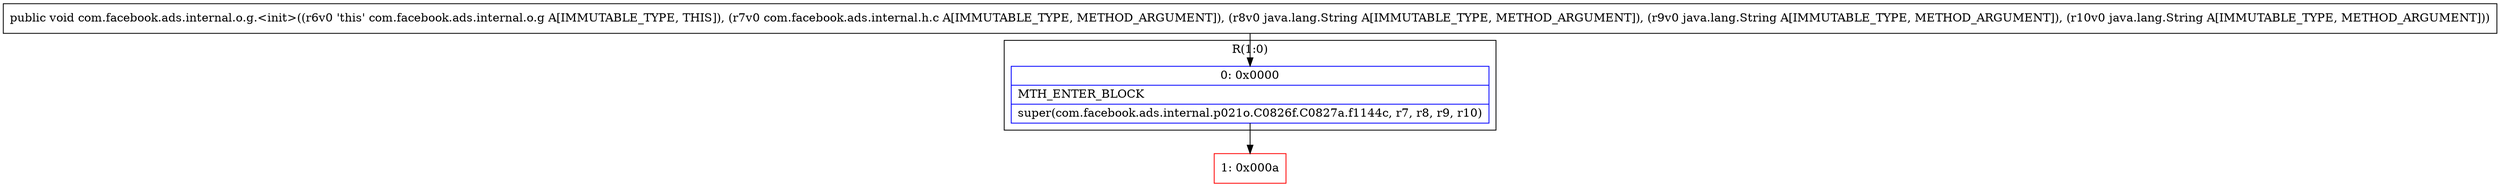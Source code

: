 digraph "CFG forcom.facebook.ads.internal.o.g.\<init\>(Lcom\/facebook\/ads\/internal\/h\/c;Ljava\/lang\/String;Ljava\/lang\/String;Ljava\/lang\/String;)V" {
subgraph cluster_Region_139338753 {
label = "R(1:0)";
node [shape=record,color=blue];
Node_0 [shape=record,label="{0\:\ 0x0000|MTH_ENTER_BLOCK\l|super(com.facebook.ads.internal.p021o.C0826f.C0827a.f1144c, r7, r8, r9, r10)\l}"];
}
Node_1 [shape=record,color=red,label="{1\:\ 0x000a}"];
MethodNode[shape=record,label="{public void com.facebook.ads.internal.o.g.\<init\>((r6v0 'this' com.facebook.ads.internal.o.g A[IMMUTABLE_TYPE, THIS]), (r7v0 com.facebook.ads.internal.h.c A[IMMUTABLE_TYPE, METHOD_ARGUMENT]), (r8v0 java.lang.String A[IMMUTABLE_TYPE, METHOD_ARGUMENT]), (r9v0 java.lang.String A[IMMUTABLE_TYPE, METHOD_ARGUMENT]), (r10v0 java.lang.String A[IMMUTABLE_TYPE, METHOD_ARGUMENT])) }"];
MethodNode -> Node_0;
Node_0 -> Node_1;
}

